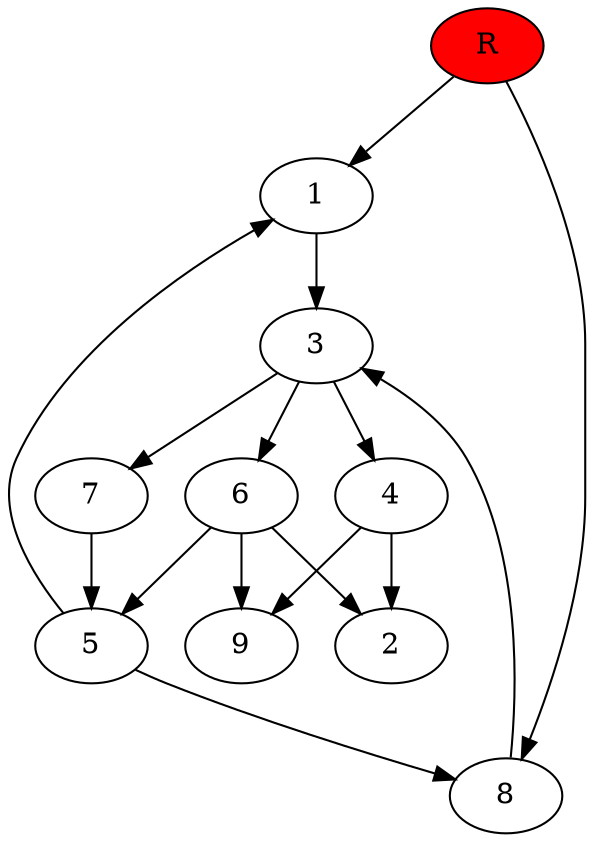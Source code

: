 digraph prb9799 {
	1
	2
	3
	4
	5
	6
	7
	8
	R [fillcolor="#ff0000" style=filled]
	1 -> 3
	3 -> 4
	3 -> 6
	3 -> 7
	4 -> 2
	4 -> 9
	5 -> 1
	5 -> 8
	6 -> 2
	6 -> 5
	6 -> 9
	7 -> 5
	8 -> 3
	R -> 1
	R -> 8
}
